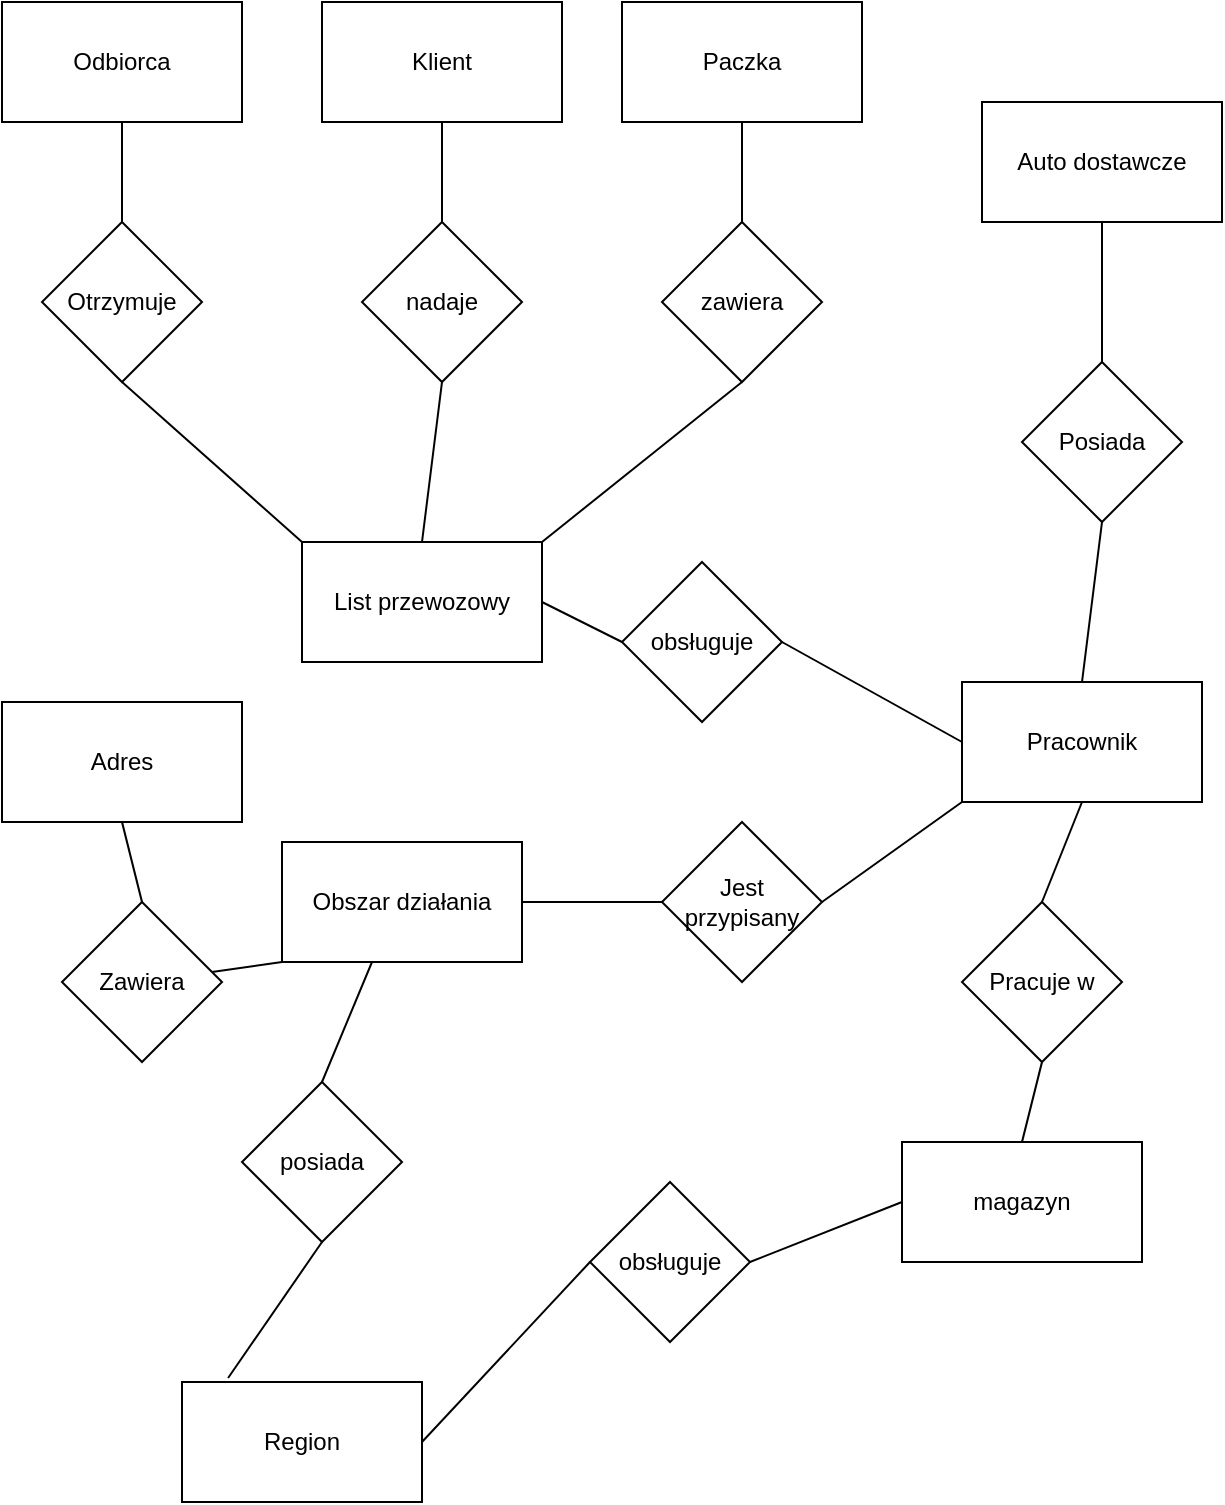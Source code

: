 <mxfile version="13.10.3" type="github"><diagram id="YYhD71GSfdkhSg4LdyBN" name="Page-1"><mxGraphModel dx="1422" dy="794" grid="1" gridSize="10" guides="1" tooltips="1" connect="1" arrows="1" fold="1" page="1" pageScale="1" pageWidth="827" pageHeight="1169" math="0" shadow="0"><root><mxCell id="0"/><mxCell id="1" parent="0"/><mxCell id="_NEotnmEXPinoTVCzVwU-1" value="Odbiorca" style="rounded=0;whiteSpace=wrap;html=1;" vertex="1" parent="1"><mxGeometry x="40" y="70" width="120" height="60" as="geometry"/></mxCell><mxCell id="_NEotnmEXPinoTVCzVwU-2" value="Otrzymuje" style="rhombus;whiteSpace=wrap;html=1;" vertex="1" parent="1"><mxGeometry x="60" y="180" width="80" height="80" as="geometry"/></mxCell><mxCell id="_NEotnmEXPinoTVCzVwU-3" value="" style="endArrow=none;html=1;entryX=0.5;entryY=1;entryDx=0;entryDy=0;exitX=0.5;exitY=0;exitDx=0;exitDy=0;" edge="1" parent="1" source="_NEotnmEXPinoTVCzVwU-2" target="_NEotnmEXPinoTVCzVwU-1"><mxGeometry width="50" height="50" relative="1" as="geometry"><mxPoint x="240" y="330" as="sourcePoint"/><mxPoint x="290" y="280" as="targetPoint"/></mxGeometry></mxCell><mxCell id="_NEotnmEXPinoTVCzVwU-4" value="Klient" style="rounded=0;whiteSpace=wrap;html=1;" vertex="1" parent="1"><mxGeometry x="200" y="70" width="120" height="60" as="geometry"/></mxCell><mxCell id="_NEotnmEXPinoTVCzVwU-5" value="nadaje" style="rhombus;whiteSpace=wrap;html=1;" vertex="1" parent="1"><mxGeometry x="220" y="180" width="80" height="80" as="geometry"/></mxCell><mxCell id="_NEotnmEXPinoTVCzVwU-6" value="" style="endArrow=none;html=1;entryX=0.5;entryY=1;entryDx=0;entryDy=0;exitX=0.5;exitY=0;exitDx=0;exitDy=0;" edge="1" parent="1" source="_NEotnmEXPinoTVCzVwU-5" target="_NEotnmEXPinoTVCzVwU-4"><mxGeometry width="50" height="50" relative="1" as="geometry"><mxPoint x="240" y="330" as="sourcePoint"/><mxPoint x="290" y="280" as="targetPoint"/></mxGeometry></mxCell><mxCell id="_NEotnmEXPinoTVCzVwU-7" value="List przewozowy" style="rounded=0;whiteSpace=wrap;html=1;" vertex="1" parent="1"><mxGeometry x="190" y="340" width="120" height="60" as="geometry"/></mxCell><mxCell id="_NEotnmEXPinoTVCzVwU-8" value="zawiera" style="rhombus;whiteSpace=wrap;html=1;" vertex="1" parent="1"><mxGeometry x="370" y="180" width="80" height="80" as="geometry"/></mxCell><mxCell id="_NEotnmEXPinoTVCzVwU-9" value="Paczka" style="rounded=0;whiteSpace=wrap;html=1;" vertex="1" parent="1"><mxGeometry x="350" y="70" width="120" height="60" as="geometry"/></mxCell><mxCell id="_NEotnmEXPinoTVCzVwU-10" value="" style="endArrow=none;html=1;entryX=0.5;entryY=1;entryDx=0;entryDy=0;exitX=0.5;exitY=0;exitDx=0;exitDy=0;" edge="1" parent="1" source="_NEotnmEXPinoTVCzVwU-8" target="_NEotnmEXPinoTVCzVwU-9"><mxGeometry width="50" height="50" relative="1" as="geometry"><mxPoint x="240" y="230" as="sourcePoint"/><mxPoint x="290" y="180" as="targetPoint"/></mxGeometry></mxCell><mxCell id="_NEotnmEXPinoTVCzVwU-11" value="" style="endArrow=none;html=1;entryX=0.5;entryY=1;entryDx=0;entryDy=0;exitX=0;exitY=0;exitDx=0;exitDy=0;" edge="1" parent="1" source="_NEotnmEXPinoTVCzVwU-7" target="_NEotnmEXPinoTVCzVwU-2"><mxGeometry width="50" height="50" relative="1" as="geometry"><mxPoint x="240" y="230" as="sourcePoint"/><mxPoint x="290" y="180" as="targetPoint"/></mxGeometry></mxCell><mxCell id="_NEotnmEXPinoTVCzVwU-12" value="" style="endArrow=none;html=1;entryX=0.5;entryY=1;entryDx=0;entryDy=0;exitX=0.5;exitY=0;exitDx=0;exitDy=0;" edge="1" parent="1" source="_NEotnmEXPinoTVCzVwU-7" target="_NEotnmEXPinoTVCzVwU-5"><mxGeometry width="50" height="50" relative="1" as="geometry"><mxPoint x="240" y="230" as="sourcePoint"/><mxPoint x="290" y="180" as="targetPoint"/></mxGeometry></mxCell><mxCell id="_NEotnmEXPinoTVCzVwU-13" value="" style="endArrow=none;html=1;entryX=0.5;entryY=1;entryDx=0;entryDy=0;exitX=1;exitY=0;exitDx=0;exitDy=0;" edge="1" parent="1" source="_NEotnmEXPinoTVCzVwU-7" target="_NEotnmEXPinoTVCzVwU-8"><mxGeometry width="50" height="50" relative="1" as="geometry"><mxPoint x="240" y="230" as="sourcePoint"/><mxPoint x="290" y="180" as="targetPoint"/></mxGeometry></mxCell><mxCell id="_NEotnmEXPinoTVCzVwU-14" value="obsługuje" style="rhombus;whiteSpace=wrap;html=1;" vertex="1" parent="1"><mxGeometry x="350" y="350" width="80" height="80" as="geometry"/></mxCell><mxCell id="_NEotnmEXPinoTVCzVwU-15" value="Pracownik" style="rounded=0;whiteSpace=wrap;html=1;" vertex="1" parent="1"><mxGeometry x="520" y="410" width="120" height="60" as="geometry"/></mxCell><mxCell id="_NEotnmEXPinoTVCzVwU-16" value="" style="endArrow=none;html=1;entryX=0;entryY=0.5;entryDx=0;entryDy=0;exitX=1;exitY=0.5;exitDx=0;exitDy=0;" edge="1" parent="1" source="_NEotnmEXPinoTVCzVwU-7" target="_NEotnmEXPinoTVCzVwU-14"><mxGeometry width="50" height="50" relative="1" as="geometry"><mxPoint x="360" y="230" as="sourcePoint"/><mxPoint x="410" y="180" as="targetPoint"/></mxGeometry></mxCell><mxCell id="_NEotnmEXPinoTVCzVwU-18" value="Posiada" style="rhombus;whiteSpace=wrap;html=1;" vertex="1" parent="1"><mxGeometry x="550" y="250" width="80" height="80" as="geometry"/></mxCell><mxCell id="_NEotnmEXPinoTVCzVwU-19" value="Auto dostawcze" style="rounded=0;whiteSpace=wrap;html=1;" vertex="1" parent="1"><mxGeometry x="530" y="120" width="120" height="60" as="geometry"/></mxCell><mxCell id="_NEotnmEXPinoTVCzVwU-20" value="" style="endArrow=none;html=1;entryX=0.5;entryY=1;entryDx=0;entryDy=0;exitX=0.5;exitY=0;exitDx=0;exitDy=0;" edge="1" parent="1" source="_NEotnmEXPinoTVCzVwU-18" target="_NEotnmEXPinoTVCzVwU-19"><mxGeometry width="50" height="50" relative="1" as="geometry"><mxPoint x="500" y="230" as="sourcePoint"/><mxPoint x="550" y="180" as="targetPoint"/></mxGeometry></mxCell><mxCell id="_NEotnmEXPinoTVCzVwU-21" value="" style="endArrow=none;html=1;entryX=0.5;entryY=1;entryDx=0;entryDy=0;exitX=0.5;exitY=0;exitDx=0;exitDy=0;" edge="1" parent="1" source="_NEotnmEXPinoTVCzVwU-15" target="_NEotnmEXPinoTVCzVwU-18"><mxGeometry width="50" height="50" relative="1" as="geometry"><mxPoint x="500" y="230" as="sourcePoint"/><mxPoint x="550" y="180" as="targetPoint"/></mxGeometry></mxCell><mxCell id="_NEotnmEXPinoTVCzVwU-24" value="" style="endArrow=none;html=1;entryX=1;entryY=0.5;entryDx=0;entryDy=0;exitX=0;exitY=0.5;exitDx=0;exitDy=0;" edge="1" parent="1" source="_NEotnmEXPinoTVCzVwU-15" target="_NEotnmEXPinoTVCzVwU-14"><mxGeometry width="50" height="50" relative="1" as="geometry"><mxPoint x="510" y="530" as="sourcePoint"/><mxPoint x="560" y="480" as="targetPoint"/></mxGeometry></mxCell><mxCell id="_NEotnmEXPinoTVCzVwU-25" value="Pracuje w" style="rhombus;whiteSpace=wrap;html=1;" vertex="1" parent="1"><mxGeometry x="520" y="520" width="80" height="80" as="geometry"/></mxCell><mxCell id="_NEotnmEXPinoTVCzVwU-26" value="magazyn" style="rounded=0;whiteSpace=wrap;html=1;" vertex="1" parent="1"><mxGeometry x="490" y="640" width="120" height="60" as="geometry"/></mxCell><mxCell id="_NEotnmEXPinoTVCzVwU-27" value="" style="endArrow=none;html=1;entryX=0.5;entryY=1;entryDx=0;entryDy=0;exitX=0.5;exitY=0;exitDx=0;exitDy=0;" edge="1" parent="1" source="_NEotnmEXPinoTVCzVwU-25" target="_NEotnmEXPinoTVCzVwU-15"><mxGeometry width="50" height="50" relative="1" as="geometry"><mxPoint x="420" y="530" as="sourcePoint"/><mxPoint x="470" y="480" as="targetPoint"/></mxGeometry></mxCell><mxCell id="_NEotnmEXPinoTVCzVwU-28" value="" style="endArrow=none;html=1;entryX=0.5;entryY=1;entryDx=0;entryDy=0;exitX=0.5;exitY=0;exitDx=0;exitDy=0;" edge="1" parent="1" source="_NEotnmEXPinoTVCzVwU-26" target="_NEotnmEXPinoTVCzVwU-25"><mxGeometry width="50" height="50" relative="1" as="geometry"><mxPoint x="420" y="530" as="sourcePoint"/><mxPoint x="470" y="480" as="targetPoint"/></mxGeometry></mxCell><mxCell id="_NEotnmEXPinoTVCzVwU-29" value="Jest przypisany" style="rhombus;whiteSpace=wrap;html=1;" vertex="1" parent="1"><mxGeometry x="370" y="480" width="80" height="80" as="geometry"/></mxCell><mxCell id="_NEotnmEXPinoTVCzVwU-30" value="Obszar działania" style="rounded=0;whiteSpace=wrap;html=1;" vertex="1" parent="1"><mxGeometry x="180" y="490" width="120" height="60" as="geometry"/></mxCell><mxCell id="_NEotnmEXPinoTVCzVwU-31" value="" style="endArrow=none;html=1;entryX=0;entryY=1;entryDx=0;entryDy=0;exitX=1;exitY=0.5;exitDx=0;exitDy=0;" edge="1" parent="1" source="_NEotnmEXPinoTVCzVwU-29" target="_NEotnmEXPinoTVCzVwU-15"><mxGeometry width="50" height="50" relative="1" as="geometry"><mxPoint x="360" y="520" as="sourcePoint"/><mxPoint x="410" y="470" as="targetPoint"/></mxGeometry></mxCell><mxCell id="_NEotnmEXPinoTVCzVwU-32" value="" style="endArrow=none;html=1;entryX=1;entryY=0.5;entryDx=0;entryDy=0;" edge="1" parent="1" source="_NEotnmEXPinoTVCzVwU-29" target="_NEotnmEXPinoTVCzVwU-30"><mxGeometry width="50" height="50" relative="1" as="geometry"><mxPoint x="360" y="520" as="sourcePoint"/><mxPoint x="410" y="470" as="targetPoint"/></mxGeometry></mxCell><mxCell id="_NEotnmEXPinoTVCzVwU-33" value="Zawiera" style="rhombus;whiteSpace=wrap;html=1;" vertex="1" parent="1"><mxGeometry x="70" y="520" width="80" height="80" as="geometry"/></mxCell><mxCell id="_NEotnmEXPinoTVCzVwU-34" value="" style="endArrow=none;html=1;entryX=0;entryY=1;entryDx=0;entryDy=0;" edge="1" parent="1" source="_NEotnmEXPinoTVCzVwU-33" target="_NEotnmEXPinoTVCzVwU-30"><mxGeometry width="50" height="50" relative="1" as="geometry"><mxPoint x="230" y="530" as="sourcePoint"/><mxPoint x="280" y="480" as="targetPoint"/></mxGeometry></mxCell><mxCell id="_NEotnmEXPinoTVCzVwU-35" value="Adres" style="rounded=0;whiteSpace=wrap;html=1;" vertex="1" parent="1"><mxGeometry x="40" y="420" width="120" height="60" as="geometry"/></mxCell><mxCell id="_NEotnmEXPinoTVCzVwU-36" value="" style="endArrow=none;html=1;exitX=0.5;exitY=0;exitDx=0;exitDy=0;entryX=0.5;entryY=1;entryDx=0;entryDy=0;" edge="1" parent="1" source="_NEotnmEXPinoTVCzVwU-33" target="_NEotnmEXPinoTVCzVwU-35"><mxGeometry width="50" height="50" relative="1" as="geometry"><mxPoint x="230" y="530" as="sourcePoint"/><mxPoint x="280" y="480" as="targetPoint"/></mxGeometry></mxCell><mxCell id="_NEotnmEXPinoTVCzVwU-37" value="posiada" style="rhombus;whiteSpace=wrap;html=1;" vertex="1" parent="1"><mxGeometry x="160" y="610" width="80" height="80" as="geometry"/></mxCell><mxCell id="_NEotnmEXPinoTVCzVwU-38" value="" style="endArrow=none;html=1;exitX=0.5;exitY=0;exitDx=0;exitDy=0;entryX=0.375;entryY=1;entryDx=0;entryDy=0;entryPerimeter=0;" edge="1" parent="1" source="_NEotnmEXPinoTVCzVwU-37" target="_NEotnmEXPinoTVCzVwU-30"><mxGeometry width="50" height="50" relative="1" as="geometry"><mxPoint x="190" y="530" as="sourcePoint"/><mxPoint x="240" y="480" as="targetPoint"/></mxGeometry></mxCell><mxCell id="_NEotnmEXPinoTVCzVwU-40" value="Region" style="rounded=0;whiteSpace=wrap;html=1;" vertex="1" parent="1"><mxGeometry x="130" y="760" width="120" height="60" as="geometry"/></mxCell><mxCell id="_NEotnmEXPinoTVCzVwU-41" value="" style="endArrow=none;html=1;entryX=0.5;entryY=1;entryDx=0;entryDy=0;exitX=0.192;exitY=-0.033;exitDx=0;exitDy=0;exitPerimeter=0;" edge="1" parent="1" source="_NEotnmEXPinoTVCzVwU-40" target="_NEotnmEXPinoTVCzVwU-37"><mxGeometry width="50" height="50" relative="1" as="geometry"><mxPoint x="210" y="530" as="sourcePoint"/><mxPoint x="260" y="480" as="targetPoint"/></mxGeometry></mxCell><mxCell id="_NEotnmEXPinoTVCzVwU-42" value="obsługuje" style="rhombus;whiteSpace=wrap;html=1;" vertex="1" parent="1"><mxGeometry x="334" y="660" width="80" height="80" as="geometry"/></mxCell><mxCell id="_NEotnmEXPinoTVCzVwU-43" value="" style="endArrow=none;html=1;exitX=1;exitY=0.5;exitDx=0;exitDy=0;entryX=0;entryY=0.5;entryDx=0;entryDy=0;" edge="1" parent="1" source="_NEotnmEXPinoTVCzVwU-40" target="_NEotnmEXPinoTVCzVwU-42"><mxGeometry width="50" height="50" relative="1" as="geometry"><mxPoint x="280" y="530" as="sourcePoint"/><mxPoint x="330" y="480" as="targetPoint"/></mxGeometry></mxCell><mxCell id="_NEotnmEXPinoTVCzVwU-44" value="" style="endArrow=none;html=1;exitX=1;exitY=0.5;exitDx=0;exitDy=0;entryX=0;entryY=0.5;entryDx=0;entryDy=0;" edge="1" parent="1" source="_NEotnmEXPinoTVCzVwU-42" target="_NEotnmEXPinoTVCzVwU-26"><mxGeometry width="50" height="50" relative="1" as="geometry"><mxPoint x="280" y="530" as="sourcePoint"/><mxPoint x="330" y="480" as="targetPoint"/></mxGeometry></mxCell></root></mxGraphModel></diagram></mxfile>